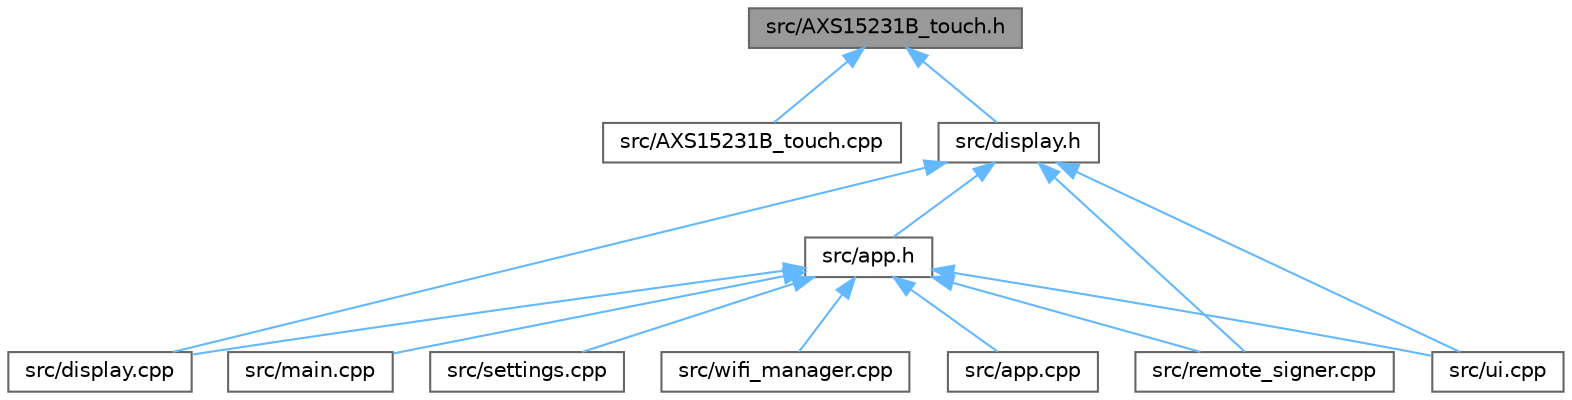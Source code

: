 digraph "src/AXS15231B_touch.h"
{
 // LATEX_PDF_SIZE
  bgcolor="transparent";
  edge [fontname=Helvetica,fontsize=10,labelfontname=Helvetica,labelfontsize=10];
  node [fontname=Helvetica,fontsize=10,shape=box,height=0.2,width=0.4];
  Node1 [label="src/AXS15231B_touch.h",height=0.2,width=0.4,color="gray40", fillcolor="grey60", style="filled", fontcolor="black",tooltip=" "];
  Node1 -> Node2 [dir="back",color="steelblue1",style="solid"];
  Node2 [label="src/AXS15231B_touch.cpp",height=0.2,width=0.4,color="grey40", fillcolor="white", style="filled",URL="$_a_x_s15231_b__touch_8cpp.html",tooltip=" "];
  Node1 -> Node3 [dir="back",color="steelblue1",style="solid"];
  Node3 [label="src/display.h",height=0.2,width=0.4,color="grey40", fillcolor="white", style="filled",URL="$display_8h.html",tooltip=" "];
  Node3 -> Node4 [dir="back",color="steelblue1",style="solid"];
  Node4 [label="src/app.h",height=0.2,width=0.4,color="grey40", fillcolor="white", style="filled",URL="$app_8h.html",tooltip=" "];
  Node4 -> Node5 [dir="back",color="steelblue1",style="solid"];
  Node5 [label="src/app.cpp",height=0.2,width=0.4,color="grey40", fillcolor="white", style="filled",URL="$app_8cpp.html",tooltip=" "];
  Node4 -> Node6 [dir="back",color="steelblue1",style="solid"];
  Node6 [label="src/display.cpp",height=0.2,width=0.4,color="grey40", fillcolor="white", style="filled",URL="$display_8cpp.html",tooltip=" "];
  Node4 -> Node7 [dir="back",color="steelblue1",style="solid"];
  Node7 [label="src/main.cpp",height=0.2,width=0.4,color="grey40", fillcolor="white", style="filled",URL="$main_8cpp.html",tooltip="NWC Powered Point of Sale Device - Main Entry Point."];
  Node4 -> Node8 [dir="back",color="steelblue1",style="solid"];
  Node8 [label="src/remote_signer.cpp",height=0.2,width=0.4,color="grey40", fillcolor="white", style="filled",URL="$remote__signer_8cpp.html",tooltip=" "];
  Node4 -> Node9 [dir="back",color="steelblue1",style="solid"];
  Node9 [label="src/settings.cpp",height=0.2,width=0.4,color="grey40", fillcolor="white", style="filled",URL="$settings_8cpp.html",tooltip=" "];
  Node4 -> Node10 [dir="back",color="steelblue1",style="solid"];
  Node10 [label="src/ui.cpp",height=0.2,width=0.4,color="grey40", fillcolor="white", style="filled",URL="$ui_8cpp.html",tooltip=" "];
  Node4 -> Node11 [dir="back",color="steelblue1",style="solid"];
  Node11 [label="src/wifi_manager.cpp",height=0.2,width=0.4,color="grey40", fillcolor="white", style="filled",URL="$wifi__manager_8cpp.html",tooltip=" "];
  Node3 -> Node6 [dir="back",color="steelblue1",style="solid"];
  Node3 -> Node8 [dir="back",color="steelblue1",style="solid"];
  Node3 -> Node10 [dir="back",color="steelblue1",style="solid"];
}
